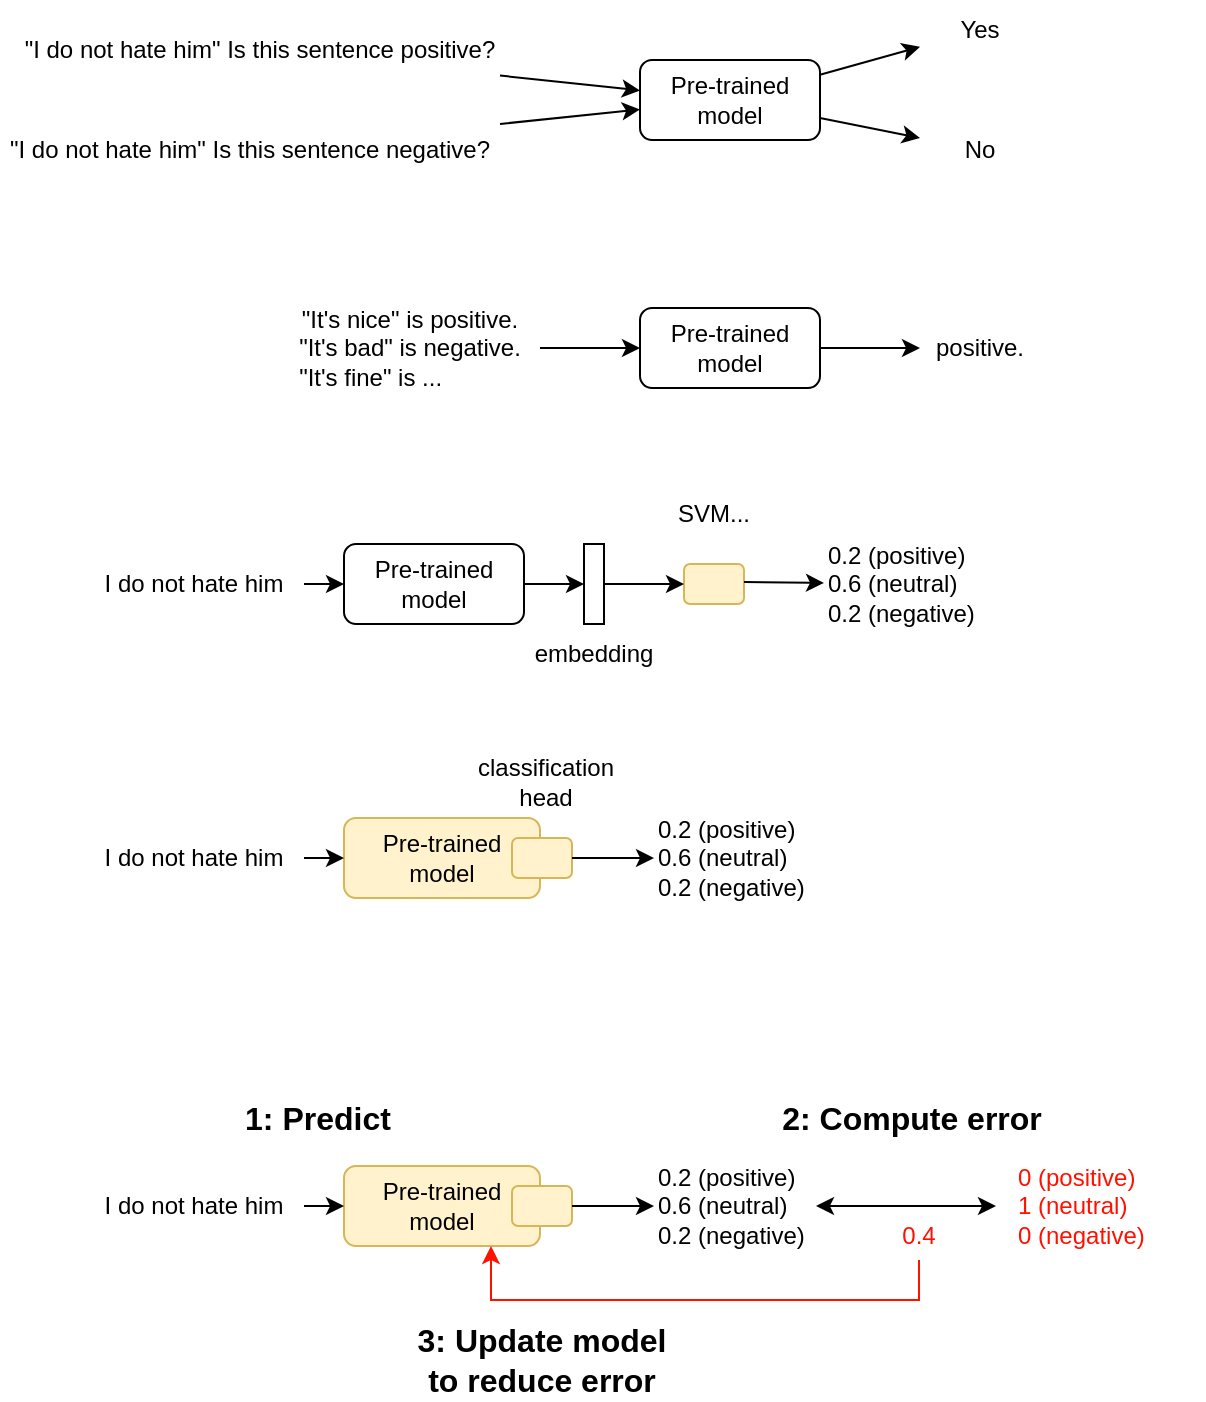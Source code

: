 <mxfile version="17.4.5" type="github">
  <diagram id="TIo3-JE8RYAdE-eYKafk" name="Page-1">
    <mxGraphModel dx="746" dy="480" grid="1" gridSize="10" guides="1" tooltips="1" connect="1" arrows="1" fold="1" page="1" pageScale="1" pageWidth="850" pageHeight="1100" math="0" shadow="0">
      <root>
        <mxCell id="0" />
        <mxCell id="1" parent="0" />
        <mxCell id="6OfOJ0zayBAvBgIOVWfl-1" value="Pre-trained&lt;br&gt;model" style="rounded=1;whiteSpace=wrap;html=1;" parent="1" vertex="1">
          <mxGeometry x="340" y="60" width="90" height="40" as="geometry" />
        </mxCell>
        <mxCell id="6OfOJ0zayBAvBgIOVWfl-2" value="&quot;I do not hate him&quot; Is this sentence positive?" style="text;html=1;strokeColor=none;fillColor=none;align=center;verticalAlign=middle;whiteSpace=wrap;rounded=0;" parent="1" vertex="1">
          <mxGeometry x="30" y="40" width="240" height="30" as="geometry" />
        </mxCell>
        <mxCell id="6OfOJ0zayBAvBgIOVWfl-3" value="&quot;I do not hate him&quot; Is this sentence negative?" style="text;html=1;strokeColor=none;fillColor=none;align=center;verticalAlign=middle;whiteSpace=wrap;rounded=0;" parent="1" vertex="1">
          <mxGeometry x="20" y="90" width="250" height="30" as="geometry" />
        </mxCell>
        <mxCell id="6OfOJ0zayBAvBgIOVWfl-4" value="" style="endArrow=classic;html=1;rounded=0;" parent="1" source="6OfOJ0zayBAvBgIOVWfl-2" target="6OfOJ0zayBAvBgIOVWfl-1" edge="1">
          <mxGeometry width="50" height="50" relative="1" as="geometry">
            <mxPoint x="280" y="240" as="sourcePoint" />
            <mxPoint x="330" y="190" as="targetPoint" />
          </mxGeometry>
        </mxCell>
        <mxCell id="6OfOJ0zayBAvBgIOVWfl-5" value="" style="endArrow=classic;html=1;rounded=0;" parent="1" source="6OfOJ0zayBAvBgIOVWfl-3" target="6OfOJ0zayBAvBgIOVWfl-1" edge="1">
          <mxGeometry width="50" height="50" relative="1" as="geometry">
            <mxPoint x="280" y="240" as="sourcePoint" />
            <mxPoint x="330" y="190" as="targetPoint" />
          </mxGeometry>
        </mxCell>
        <mxCell id="6OfOJ0zayBAvBgIOVWfl-6" value="Yes" style="text;html=1;strokeColor=none;fillColor=none;align=center;verticalAlign=middle;whiteSpace=wrap;rounded=0;" parent="1" vertex="1">
          <mxGeometry x="480" y="30" width="60" height="30" as="geometry" />
        </mxCell>
        <mxCell id="6OfOJ0zayBAvBgIOVWfl-7" value="No" style="text;html=1;strokeColor=none;fillColor=none;align=center;verticalAlign=middle;whiteSpace=wrap;rounded=0;" parent="1" vertex="1">
          <mxGeometry x="480" y="90" width="60" height="30" as="geometry" />
        </mxCell>
        <mxCell id="6OfOJ0zayBAvBgIOVWfl-8" value="" style="endArrow=classic;html=1;rounded=0;" parent="1" source="6OfOJ0zayBAvBgIOVWfl-1" target="6OfOJ0zayBAvBgIOVWfl-6" edge="1">
          <mxGeometry width="50" height="50" relative="1" as="geometry">
            <mxPoint x="280" y="240" as="sourcePoint" />
            <mxPoint x="330" y="190" as="targetPoint" />
          </mxGeometry>
        </mxCell>
        <mxCell id="6OfOJ0zayBAvBgIOVWfl-9" value="" style="endArrow=classic;html=1;rounded=0;" parent="1" source="6OfOJ0zayBAvBgIOVWfl-1" target="6OfOJ0zayBAvBgIOVWfl-7" edge="1">
          <mxGeometry width="50" height="50" relative="1" as="geometry">
            <mxPoint x="280" y="240" as="sourcePoint" />
            <mxPoint x="330" y="190" as="targetPoint" />
          </mxGeometry>
        </mxCell>
        <mxCell id="6OfOJ0zayBAvBgIOVWfl-10" value="Pre-trained&lt;br&gt;model" style="rounded=1;whiteSpace=wrap;html=1;" parent="1" vertex="1">
          <mxGeometry x="340" y="184" width="90" height="40" as="geometry" />
        </mxCell>
        <mxCell id="6OfOJ0zayBAvBgIOVWfl-11" value="&quot;It&#39;s nice&quot; is positive.&lt;br&gt;&lt;div align=&quot;left&quot;&gt;&quot;It&#39;s bad&quot; is negative.&lt;/div&gt;&lt;div align=&quot;left&quot;&gt;&quot;It&#39;s fine&quot; is ...&lt;br&gt;&lt;/div&gt;" style="text;html=1;strokeColor=none;fillColor=none;align=center;verticalAlign=middle;whiteSpace=wrap;rounded=0;" parent="1" vertex="1">
          <mxGeometry x="160" y="189" width="130" height="30" as="geometry" />
        </mxCell>
        <mxCell id="6OfOJ0zayBAvBgIOVWfl-13" value="" style="endArrow=classic;html=1;rounded=0;" parent="1" source="6OfOJ0zayBAvBgIOVWfl-11" target="6OfOJ0zayBAvBgIOVWfl-10" edge="1">
          <mxGeometry width="50" height="50" relative="1" as="geometry">
            <mxPoint x="280" y="364" as="sourcePoint" />
            <mxPoint x="330" y="314" as="targetPoint" />
          </mxGeometry>
        </mxCell>
        <mxCell id="6OfOJ0zayBAvBgIOVWfl-16" value="positive." style="text;html=1;strokeColor=none;fillColor=none;align=center;verticalAlign=middle;whiteSpace=wrap;rounded=0;" parent="1" vertex="1">
          <mxGeometry x="480" y="189" width="60" height="30" as="geometry" />
        </mxCell>
        <mxCell id="6OfOJ0zayBAvBgIOVWfl-18" value="" style="endArrow=classic;html=1;rounded=0;" parent="1" source="6OfOJ0zayBAvBgIOVWfl-10" target="6OfOJ0zayBAvBgIOVWfl-16" edge="1">
          <mxGeometry width="50" height="50" relative="1" as="geometry">
            <mxPoint x="280" y="364" as="sourcePoint" />
            <mxPoint x="330" y="314" as="targetPoint" />
          </mxGeometry>
        </mxCell>
        <mxCell id="6OfOJ0zayBAvBgIOVWfl-19" value="Pre-trained&lt;br&gt;model" style="rounded=1;whiteSpace=wrap;html=1;" parent="1" vertex="1">
          <mxGeometry x="192" y="302" width="90" height="40" as="geometry" />
        </mxCell>
        <mxCell id="6OfOJ0zayBAvBgIOVWfl-20" value="I do not hate him" style="text;html=1;strokeColor=none;fillColor=none;align=center;verticalAlign=middle;whiteSpace=wrap;rounded=0;" parent="1" vertex="1">
          <mxGeometry x="62" y="307" width="110" height="30" as="geometry" />
        </mxCell>
        <mxCell id="6OfOJ0zayBAvBgIOVWfl-21" value="" style="endArrow=classic;html=1;rounded=0;" parent="1" source="6OfOJ0zayBAvBgIOVWfl-20" target="6OfOJ0zayBAvBgIOVWfl-19" edge="1">
          <mxGeometry width="50" height="50" relative="1" as="geometry">
            <mxPoint x="312" y="482" as="sourcePoint" />
            <mxPoint x="362" y="432" as="targetPoint" />
          </mxGeometry>
        </mxCell>
        <mxCell id="6OfOJ0zayBAvBgIOVWfl-22" value="&lt;div align=&quot;left&quot;&gt;0.2 (positive)&lt;/div&gt;&lt;div align=&quot;left&quot;&gt;0.6 (neutral)&lt;/div&gt;&lt;div align=&quot;left&quot;&gt;0.2 (negative)&lt;br&gt;&lt;/div&gt;" style="text;html=1;strokeColor=none;fillColor=none;align=left;verticalAlign=middle;whiteSpace=wrap;rounded=0;" parent="1" vertex="1">
          <mxGeometry x="432" y="307" width="95" height="30" as="geometry" />
        </mxCell>
        <mxCell id="6OfOJ0zayBAvBgIOVWfl-24" value="" style="rounded=1;whiteSpace=wrap;html=1;fillColor=#fff2cc;strokeColor=#d6b656;" parent="1" vertex="1">
          <mxGeometry x="362" y="312" width="30" height="20" as="geometry" />
        </mxCell>
        <mxCell id="6OfOJ0zayBAvBgIOVWfl-25" value="" style="rounded=0;whiteSpace=wrap;html=1;" parent="1" vertex="1">
          <mxGeometry x="312" y="302" width="10" height="40" as="geometry" />
        </mxCell>
        <mxCell id="6OfOJ0zayBAvBgIOVWfl-26" value="" style="endArrow=classic;html=1;rounded=0;entryX=0;entryY=0.5;entryDx=0;entryDy=0;exitX=1;exitY=0.5;exitDx=0;exitDy=0;" parent="1" source="6OfOJ0zayBAvBgIOVWfl-19" target="6OfOJ0zayBAvBgIOVWfl-25" edge="1">
          <mxGeometry width="50" height="50" relative="1" as="geometry">
            <mxPoint x="292" y="331" as="sourcePoint" />
            <mxPoint x="272" y="271" as="targetPoint" />
          </mxGeometry>
        </mxCell>
        <mxCell id="6OfOJ0zayBAvBgIOVWfl-27" value="" style="endArrow=classic;html=1;rounded=0;" parent="1" target="6OfOJ0zayBAvBgIOVWfl-24" edge="1">
          <mxGeometry width="50" height="50" relative="1" as="geometry">
            <mxPoint x="322" y="322" as="sourcePoint" />
            <mxPoint x="272" y="271" as="targetPoint" />
          </mxGeometry>
        </mxCell>
        <mxCell id="6OfOJ0zayBAvBgIOVWfl-28" value="" style="endArrow=classic;html=1;rounded=0;" parent="1" target="6OfOJ0zayBAvBgIOVWfl-22" edge="1">
          <mxGeometry width="50" height="50" relative="1" as="geometry">
            <mxPoint x="392" y="321" as="sourcePoint" />
            <mxPoint x="272" y="271" as="targetPoint" />
          </mxGeometry>
        </mxCell>
        <mxCell id="6OfOJ0zayBAvBgIOVWfl-29" value="SVM..." style="text;html=1;strokeColor=none;fillColor=none;align=center;verticalAlign=middle;whiteSpace=wrap;rounded=0;" parent="1" vertex="1">
          <mxGeometry x="347" y="272" width="60" height="30" as="geometry" />
        </mxCell>
        <mxCell id="6OfOJ0zayBAvBgIOVWfl-30" value="embedding" style="text;html=1;strokeColor=none;fillColor=none;align=center;verticalAlign=middle;whiteSpace=wrap;rounded=0;" parent="1" vertex="1">
          <mxGeometry x="287" y="342" width="60" height="30" as="geometry" />
        </mxCell>
        <mxCell id="6OfOJ0zayBAvBgIOVWfl-31" value="Pre-trained&lt;br&gt;model" style="rounded=1;whiteSpace=wrap;html=1;align=center;fillColor=#fff2cc;strokeColor=#d6b656;" parent="1" vertex="1">
          <mxGeometry x="192" y="439" width="98" height="40" as="geometry" />
        </mxCell>
        <mxCell id="6OfOJ0zayBAvBgIOVWfl-32" value="I do not hate him" style="text;html=1;strokeColor=none;fillColor=none;align=center;verticalAlign=middle;whiteSpace=wrap;rounded=0;" parent="1" vertex="1">
          <mxGeometry x="62" y="444" width="110" height="30" as="geometry" />
        </mxCell>
        <mxCell id="6OfOJ0zayBAvBgIOVWfl-33" value="" style="endArrow=classic;html=1;rounded=0;" parent="1" source="6OfOJ0zayBAvBgIOVWfl-32" target="6OfOJ0zayBAvBgIOVWfl-31" edge="1">
          <mxGeometry width="50" height="50" relative="1" as="geometry">
            <mxPoint x="312" y="619" as="sourcePoint" />
            <mxPoint x="362" y="569" as="targetPoint" />
          </mxGeometry>
        </mxCell>
        <mxCell id="6OfOJ0zayBAvBgIOVWfl-34" value="&lt;div align=&quot;left&quot;&gt;0.2 (positive)&lt;/div&gt;&lt;div align=&quot;left&quot;&gt;0.6 (neutral)&lt;/div&gt;&lt;div align=&quot;left&quot;&gt;0.2 (negative)&lt;br&gt;&lt;/div&gt;" style="text;html=1;strokeColor=none;fillColor=none;align=left;verticalAlign=middle;whiteSpace=wrap;rounded=0;" parent="1" vertex="1">
          <mxGeometry x="347" y="444" width="95" height="30" as="geometry" />
        </mxCell>
        <mxCell id="6OfOJ0zayBAvBgIOVWfl-35" value="" style="rounded=1;whiteSpace=wrap;html=1;fillColor=#fff2cc;strokeColor=#d6b656;" parent="1" vertex="1">
          <mxGeometry x="276" y="449" width="30" height="20" as="geometry" />
        </mxCell>
        <mxCell id="6OfOJ0zayBAvBgIOVWfl-39" value="" style="endArrow=classic;html=1;rounded=0;" parent="1" source="6OfOJ0zayBAvBgIOVWfl-35" target="6OfOJ0zayBAvBgIOVWfl-34" edge="1">
          <mxGeometry width="50" height="50" relative="1" as="geometry">
            <mxPoint x="392" y="458" as="sourcePoint" />
            <mxPoint x="272" y="408" as="targetPoint" />
          </mxGeometry>
        </mxCell>
        <mxCell id="6OfOJ0zayBAvBgIOVWfl-42" value="classification&lt;br&gt;head" style="text;html=1;strokeColor=none;fillColor=none;align=center;verticalAlign=middle;whiteSpace=wrap;rounded=0;" parent="1" vertex="1">
          <mxGeometry x="263" y="406" width="60" height="30" as="geometry" />
        </mxCell>
        <mxCell id="l6M7fhgWBtkC4Nw_euX4-1" value="Pre-trained&lt;br&gt;model" style="rounded=1;whiteSpace=wrap;html=1;align=center;fillColor=#fff2cc;strokeColor=#d6b656;" vertex="1" parent="1">
          <mxGeometry x="192" y="613" width="98" height="40" as="geometry" />
        </mxCell>
        <mxCell id="l6M7fhgWBtkC4Nw_euX4-2" value="I do not hate him" style="text;html=1;strokeColor=none;fillColor=none;align=center;verticalAlign=middle;whiteSpace=wrap;rounded=0;" vertex="1" parent="1">
          <mxGeometry x="62" y="618" width="110" height="30" as="geometry" />
        </mxCell>
        <mxCell id="l6M7fhgWBtkC4Nw_euX4-3" value="" style="endArrow=classic;html=1;rounded=0;" edge="1" parent="1" source="l6M7fhgWBtkC4Nw_euX4-2" target="l6M7fhgWBtkC4Nw_euX4-1">
          <mxGeometry width="50" height="50" relative="1" as="geometry">
            <mxPoint x="312" y="793" as="sourcePoint" />
            <mxPoint x="362" y="743" as="targetPoint" />
          </mxGeometry>
        </mxCell>
        <mxCell id="l6M7fhgWBtkC4Nw_euX4-4" value="&lt;div align=&quot;left&quot;&gt;0.2 (positive)&lt;/div&gt;&lt;div align=&quot;left&quot;&gt;0.6 (neutral)&lt;/div&gt;&lt;div align=&quot;left&quot;&gt;0.2 (negative)&lt;br&gt;&lt;/div&gt;" style="text;html=1;strokeColor=none;fillColor=none;align=left;verticalAlign=middle;whiteSpace=wrap;rounded=0;" vertex="1" parent="1">
          <mxGeometry x="347" y="618" width="95" height="30" as="geometry" />
        </mxCell>
        <mxCell id="l6M7fhgWBtkC4Nw_euX4-5" value="" style="rounded=1;whiteSpace=wrap;html=1;fillColor=#fff2cc;strokeColor=#d6b656;" vertex="1" parent="1">
          <mxGeometry x="276" y="623" width="30" height="20" as="geometry" />
        </mxCell>
        <mxCell id="l6M7fhgWBtkC4Nw_euX4-6" value="" style="endArrow=classic;html=1;rounded=0;" edge="1" parent="1" source="l6M7fhgWBtkC4Nw_euX4-5" target="l6M7fhgWBtkC4Nw_euX4-4">
          <mxGeometry width="50" height="50" relative="1" as="geometry">
            <mxPoint x="392" y="632" as="sourcePoint" />
            <mxPoint x="272" y="582" as="targetPoint" />
          </mxGeometry>
        </mxCell>
        <mxCell id="l6M7fhgWBtkC4Nw_euX4-8" value="&lt;font style=&quot;font-size: 16px&quot;&gt;&lt;b&gt;1: Predict&lt;/b&gt;&lt;/font&gt;" style="text;html=1;strokeColor=none;fillColor=none;align=center;verticalAlign=middle;whiteSpace=wrap;rounded=0;" vertex="1" parent="1">
          <mxGeometry x="129" y="574" width="100" height="30" as="geometry" />
        </mxCell>
        <mxCell id="l6M7fhgWBtkC4Nw_euX4-10" value="&lt;font style=&quot;font-size: 16px&quot;&gt;&lt;b&gt;2: Compute error&lt;br&gt;&lt;/b&gt;&lt;/font&gt;" style="text;html=1;strokeColor=none;fillColor=none;align=center;verticalAlign=middle;whiteSpace=wrap;rounded=0;" vertex="1" parent="1">
          <mxGeometry x="392" y="574" width="168" height="30" as="geometry" />
        </mxCell>
        <mxCell id="l6M7fhgWBtkC4Nw_euX4-11" value="" style="endArrow=classic;startArrow=classic;html=1;rounded=0;fontSize=16;" edge="1" parent="1">
          <mxGeometry width="50" height="50" relative="1" as="geometry">
            <mxPoint x="428" y="633" as="sourcePoint" />
            <mxPoint x="518" y="633" as="targetPoint" />
          </mxGeometry>
        </mxCell>
        <mxCell id="l6M7fhgWBtkC4Nw_euX4-13" value="&lt;div align=&quot;left&quot;&gt;&lt;font color=&quot;#FF1100&quot;&gt;0 (positive)&lt;/font&gt;&lt;/div&gt;&lt;div align=&quot;left&quot;&gt;&lt;font color=&quot;#FF1100&quot;&gt;1 (neutral)&lt;/font&gt;&lt;/div&gt;&lt;div align=&quot;left&quot;&gt;&lt;font color=&quot;#FF1100&quot;&gt;0 (negative)&lt;br&gt;&lt;/font&gt;&lt;/div&gt;" style="text;html=1;strokeColor=none;fillColor=none;align=left;verticalAlign=middle;whiteSpace=wrap;rounded=0;" vertex="1" parent="1">
          <mxGeometry x="527" y="618" width="95" height="30" as="geometry" />
        </mxCell>
        <mxCell id="l6M7fhgWBtkC4Nw_euX4-15" style="edgeStyle=orthogonalEdgeStyle;rounded=0;orthogonalLoop=1;jettySize=auto;html=1;exitX=0.5;exitY=1;exitDx=0;exitDy=0;entryX=0.75;entryY=1;entryDx=0;entryDy=0;fontSize=16;fontColor=#FF1100;strokeColor=#FF1100;" edge="1" parent="1" source="l6M7fhgWBtkC4Nw_euX4-14" target="l6M7fhgWBtkC4Nw_euX4-1">
          <mxGeometry relative="1" as="geometry" />
        </mxCell>
        <mxCell id="l6M7fhgWBtkC4Nw_euX4-14" value="&lt;font color=&quot;#FF1100&quot;&gt;0.4&lt;/font&gt;" style="text;html=1;strokeColor=none;fillColor=none;align=center;verticalAlign=middle;whiteSpace=wrap;rounded=0;" vertex="1" parent="1">
          <mxGeometry x="460" y="635" width="39" height="25" as="geometry" />
        </mxCell>
        <mxCell id="l6M7fhgWBtkC4Nw_euX4-16" value="&lt;font style=&quot;font-size: 16px&quot;&gt;&lt;b&gt;3: Update model&lt;br&gt;to reduce error&lt;br&gt;&lt;/b&gt;&lt;/font&gt;" style="text;html=1;strokeColor=none;fillColor=none;align=center;verticalAlign=middle;whiteSpace=wrap;rounded=0;" vertex="1" parent="1">
          <mxGeometry x="207" y="690" width="168" height="40" as="geometry" />
        </mxCell>
      </root>
    </mxGraphModel>
  </diagram>
</mxfile>
